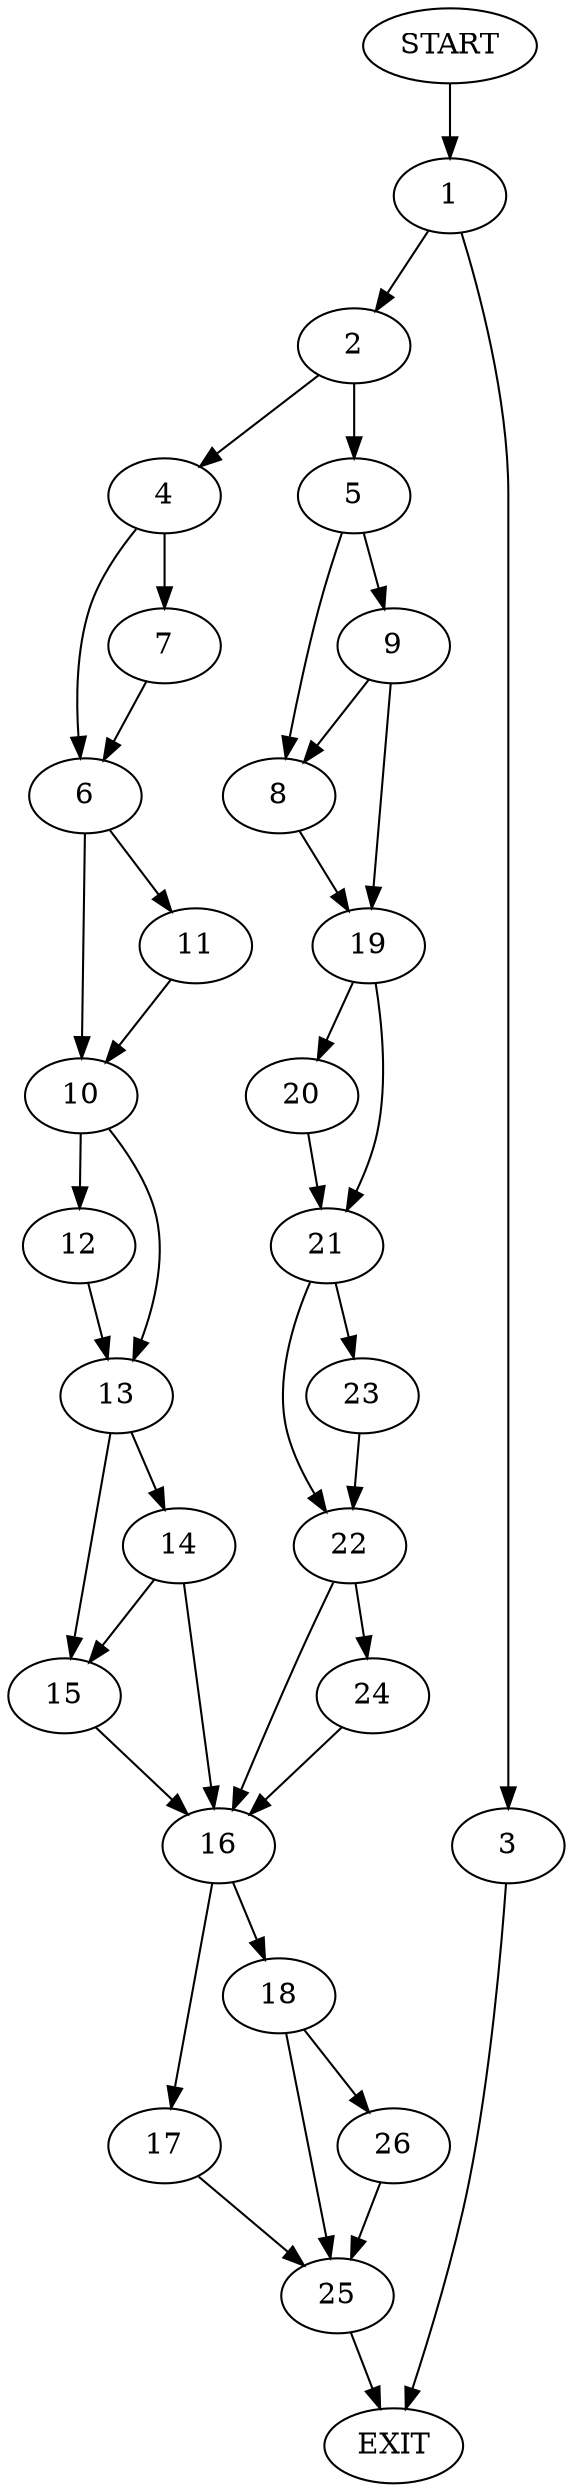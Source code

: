 digraph {
0 [label="START"]
27 [label="EXIT"]
0 -> 1
1 -> 2
1 -> 3
3 -> 27
2 -> 4
2 -> 5
4 -> 6
4 -> 7
5 -> 8
5 -> 9
6 -> 10
6 -> 11
7 -> 6
10 -> 12
10 -> 13
11 -> 10
12 -> 13
13 -> 14
13 -> 15
14 -> 15
14 -> 16
15 -> 16
16 -> 17
16 -> 18
9 -> 19
9 -> 8
8 -> 19
19 -> 20
19 -> 21
20 -> 21
21 -> 22
21 -> 23
23 -> 22
22 -> 24
22 -> 16
24 -> 16
17 -> 25
18 -> 26
18 -> 25
25 -> 27
26 -> 25
}
